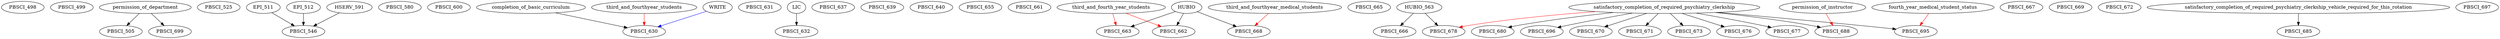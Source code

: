 digraph G {
    PBSCI_498;
    PBSCI_499;
    edge [color=black];
    permission_of_department -> PBSCI_505;
    PBSCI_525;
    edge [color=black];
    EPI_511 -> PBSCI_546;
    EPI_512 -> PBSCI_546;
    HSERV_591 -> PBSCI_546;
    PBSCI_580;
    PBSCI_600;
    edge [color=black];
    completion_of_basic_curriculum -> PBSCI_630;
    edge [color=red];
    third_and_fourthyear_students -> PBSCI_630;
    edge [color=blue];
    WRITE -> PBSCI_630;
    PBSCI_631;
    edge [color=black];
    LIC -> PBSCI_632;
    PBSCI_637;
    PBSCI_639;
    PBSCI_640;
    PBSCI_655;
    PBSCI_661;
    edge [color=black];
    HUBIO -> PBSCI_662;
    edge [color=red];
    third_and_fourth_year_students -> PBSCI_662;
    edge [color=black];
    HUBIO -> PBSCI_663;
    edge [color=red];
    third_and_fourth_year_students -> PBSCI_663;
    PBSCI_665;
    edge [color=black];
    HUBIO_563 -> PBSCI_666;
    PBSCI_667;
    edge [color=black];
    HUBIO -> PBSCI_668;
    edge [color=red];
    third_and_fourthyear_medical_students -> PBSCI_668;
    PBSCI_669;
    edge [color=black];
    satisfactory_completion_of_required_psychiatry_clerkship -> PBSCI_670;
    edge [color=black];
    satisfactory_completion_of_required_psychiatry_clerkship -> PBSCI_671;
    PBSCI_672;
    edge [color=black];
    satisfactory_completion_of_required_psychiatry_clerkship -> PBSCI_673;
    edge [color=black];
    satisfactory_completion_of_required_psychiatry_clerkship -> PBSCI_676;
    edge [color=black];
    satisfactory_completion_of_required_psychiatry_clerkship -> PBSCI_677;
    edge [color=black];
    HUBIO_563 -> PBSCI_678;
    edge [color=red];
    satisfactory_completion_of_required_psychiatry_clerkship -> PBSCI_678;
    edge [color=black];
    satisfactory_completion_of_required_psychiatry_clerkship -> PBSCI_680;
    edge [color=black];
    satisfactory_completion_of_required_psychiatry_clerkship_vehicle_required_for_this_rotation -> PBSCI_685;
    edge [color=black];
    satisfactory_completion_of_required_psychiatry_clerkship -> PBSCI_688;
    edge [color=red];
    permission_of_instructor -> PBSCI_688;
    edge [color=black];
    satisfactory_completion_of_required_psychiatry_clerkship -> PBSCI_695;
    edge [color=red];
    fourth_year_medical_student_status -> PBSCI_695;
    edge [color=black];
    satisfactory_completion_of_required_psychiatry_clerkship -> PBSCI_696;
    PBSCI_697;
    edge [color=black];
    permission_of_department -> PBSCI_699;
}
